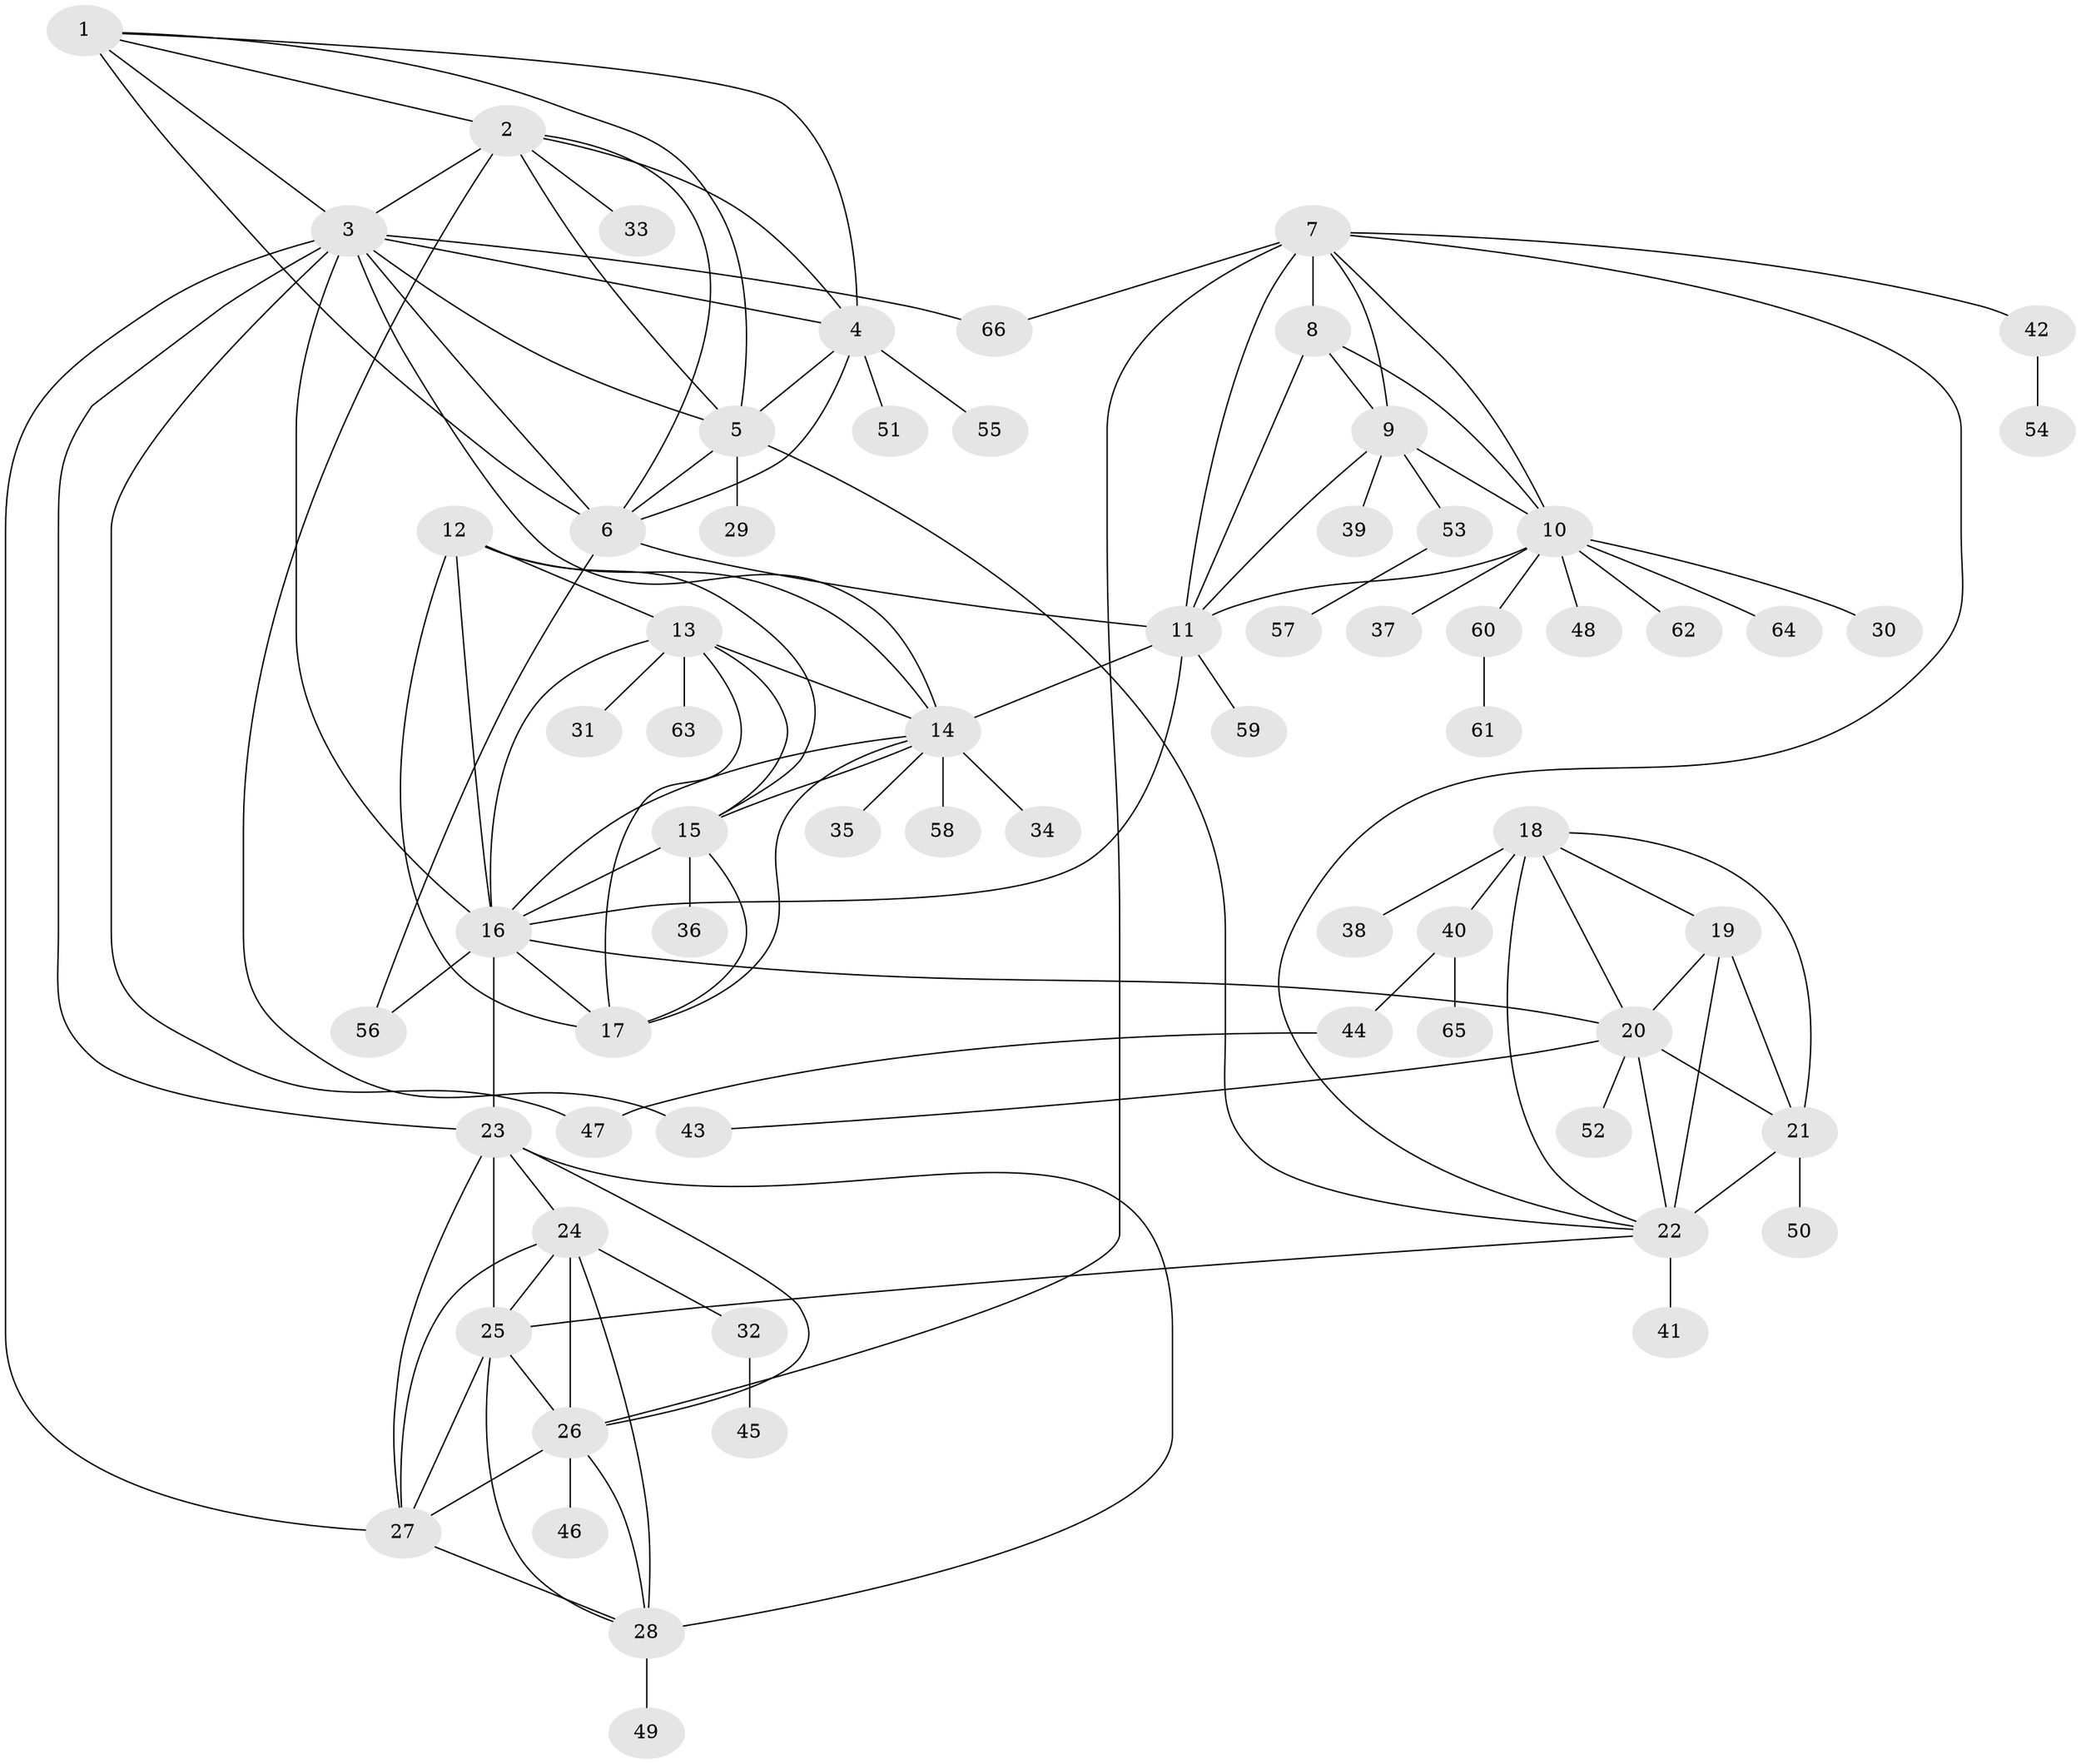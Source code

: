 // original degree distribution, {10: 0.030534351145038167, 12: 0.015267175572519083, 9: 0.030534351145038167, 8: 0.061068702290076333, 7: 0.04580152671755725, 6: 0.022900763358778626, 11: 0.022900763358778626, 1: 0.5801526717557252, 2: 0.16030534351145037, 4: 0.007633587786259542, 3: 0.022900763358778626}
// Generated by graph-tools (version 1.1) at 2025/37/03/09/25 02:37:28]
// undirected, 66 vertices, 120 edges
graph export_dot {
graph [start="1"]
  node [color=gray90,style=filled];
  1;
  2;
  3;
  4;
  5;
  6;
  7;
  8;
  9;
  10;
  11;
  12;
  13;
  14;
  15;
  16;
  17;
  18;
  19;
  20;
  21;
  22;
  23;
  24;
  25;
  26;
  27;
  28;
  29;
  30;
  31;
  32;
  33;
  34;
  35;
  36;
  37;
  38;
  39;
  40;
  41;
  42;
  43;
  44;
  45;
  46;
  47;
  48;
  49;
  50;
  51;
  52;
  53;
  54;
  55;
  56;
  57;
  58;
  59;
  60;
  61;
  62;
  63;
  64;
  65;
  66;
  1 -- 2 [weight=1.0];
  1 -- 3 [weight=1.0];
  1 -- 4 [weight=1.0];
  1 -- 5 [weight=1.0];
  1 -- 6 [weight=5.0];
  2 -- 3 [weight=1.0];
  2 -- 4 [weight=1.0];
  2 -- 5 [weight=1.0];
  2 -- 6 [weight=1.0];
  2 -- 33 [weight=1.0];
  2 -- 43 [weight=3.0];
  3 -- 4 [weight=1.0];
  3 -- 5 [weight=1.0];
  3 -- 6 [weight=1.0];
  3 -- 14 [weight=1.0];
  3 -- 16 [weight=1.0];
  3 -- 23 [weight=1.0];
  3 -- 27 [weight=1.0];
  3 -- 47 [weight=1.0];
  3 -- 66 [weight=1.0];
  4 -- 5 [weight=1.0];
  4 -- 6 [weight=1.0];
  4 -- 51 [weight=2.0];
  4 -- 55 [weight=1.0];
  5 -- 6 [weight=1.0];
  5 -- 22 [weight=1.0];
  5 -- 29 [weight=1.0];
  6 -- 11 [weight=1.0];
  6 -- 56 [weight=1.0];
  7 -- 8 [weight=3.0];
  7 -- 9 [weight=2.0];
  7 -- 10 [weight=2.0];
  7 -- 11 [weight=2.0];
  7 -- 22 [weight=1.0];
  7 -- 26 [weight=1.0];
  7 -- 42 [weight=1.0];
  7 -- 66 [weight=1.0];
  8 -- 9 [weight=1.0];
  8 -- 10 [weight=1.0];
  8 -- 11 [weight=1.0];
  9 -- 10 [weight=1.0];
  9 -- 11 [weight=1.0];
  9 -- 39 [weight=1.0];
  9 -- 53 [weight=1.0];
  10 -- 11 [weight=1.0];
  10 -- 30 [weight=1.0];
  10 -- 37 [weight=1.0];
  10 -- 48 [weight=1.0];
  10 -- 60 [weight=1.0];
  10 -- 62 [weight=1.0];
  10 -- 64 [weight=1.0];
  11 -- 14 [weight=1.0];
  11 -- 16 [weight=1.0];
  11 -- 59 [weight=1.0];
  12 -- 13 [weight=1.0];
  12 -- 14 [weight=1.0];
  12 -- 15 [weight=1.0];
  12 -- 16 [weight=4.0];
  12 -- 17 [weight=1.0];
  13 -- 14 [weight=1.0];
  13 -- 15 [weight=1.0];
  13 -- 16 [weight=1.0];
  13 -- 17 [weight=1.0];
  13 -- 31 [weight=1.0];
  13 -- 63 [weight=1.0];
  14 -- 15 [weight=1.0];
  14 -- 16 [weight=1.0];
  14 -- 17 [weight=1.0];
  14 -- 34 [weight=1.0];
  14 -- 35 [weight=1.0];
  14 -- 58 [weight=1.0];
  15 -- 16 [weight=1.0];
  15 -- 17 [weight=1.0];
  15 -- 36 [weight=5.0];
  16 -- 17 [weight=1.0];
  16 -- 20 [weight=1.0];
  16 -- 23 [weight=2.0];
  16 -- 56 [weight=1.0];
  18 -- 19 [weight=1.0];
  18 -- 20 [weight=1.0];
  18 -- 21 [weight=1.0];
  18 -- 22 [weight=2.0];
  18 -- 38 [weight=2.0];
  18 -- 40 [weight=1.0];
  19 -- 20 [weight=1.0];
  19 -- 21 [weight=1.0];
  19 -- 22 [weight=4.0];
  20 -- 21 [weight=1.0];
  20 -- 22 [weight=2.0];
  20 -- 43 [weight=1.0];
  20 -- 52 [weight=1.0];
  21 -- 22 [weight=2.0];
  21 -- 50 [weight=2.0];
  22 -- 25 [weight=1.0];
  22 -- 41 [weight=1.0];
  23 -- 24 [weight=1.0];
  23 -- 25 [weight=5.0];
  23 -- 26 [weight=1.0];
  23 -- 27 [weight=1.0];
  23 -- 28 [weight=1.0];
  24 -- 25 [weight=1.0];
  24 -- 26 [weight=1.0];
  24 -- 27 [weight=1.0];
  24 -- 28 [weight=1.0];
  24 -- 32 [weight=1.0];
  25 -- 26 [weight=1.0];
  25 -- 27 [weight=1.0];
  25 -- 28 [weight=1.0];
  26 -- 27 [weight=1.0];
  26 -- 28 [weight=1.0];
  26 -- 46 [weight=3.0];
  27 -- 28 [weight=1.0];
  28 -- 49 [weight=1.0];
  32 -- 45 [weight=1.0];
  40 -- 44 [weight=1.0];
  40 -- 65 [weight=1.0];
  42 -- 54 [weight=1.0];
  44 -- 47 [weight=1.0];
  53 -- 57 [weight=1.0];
  60 -- 61 [weight=1.0];
}
